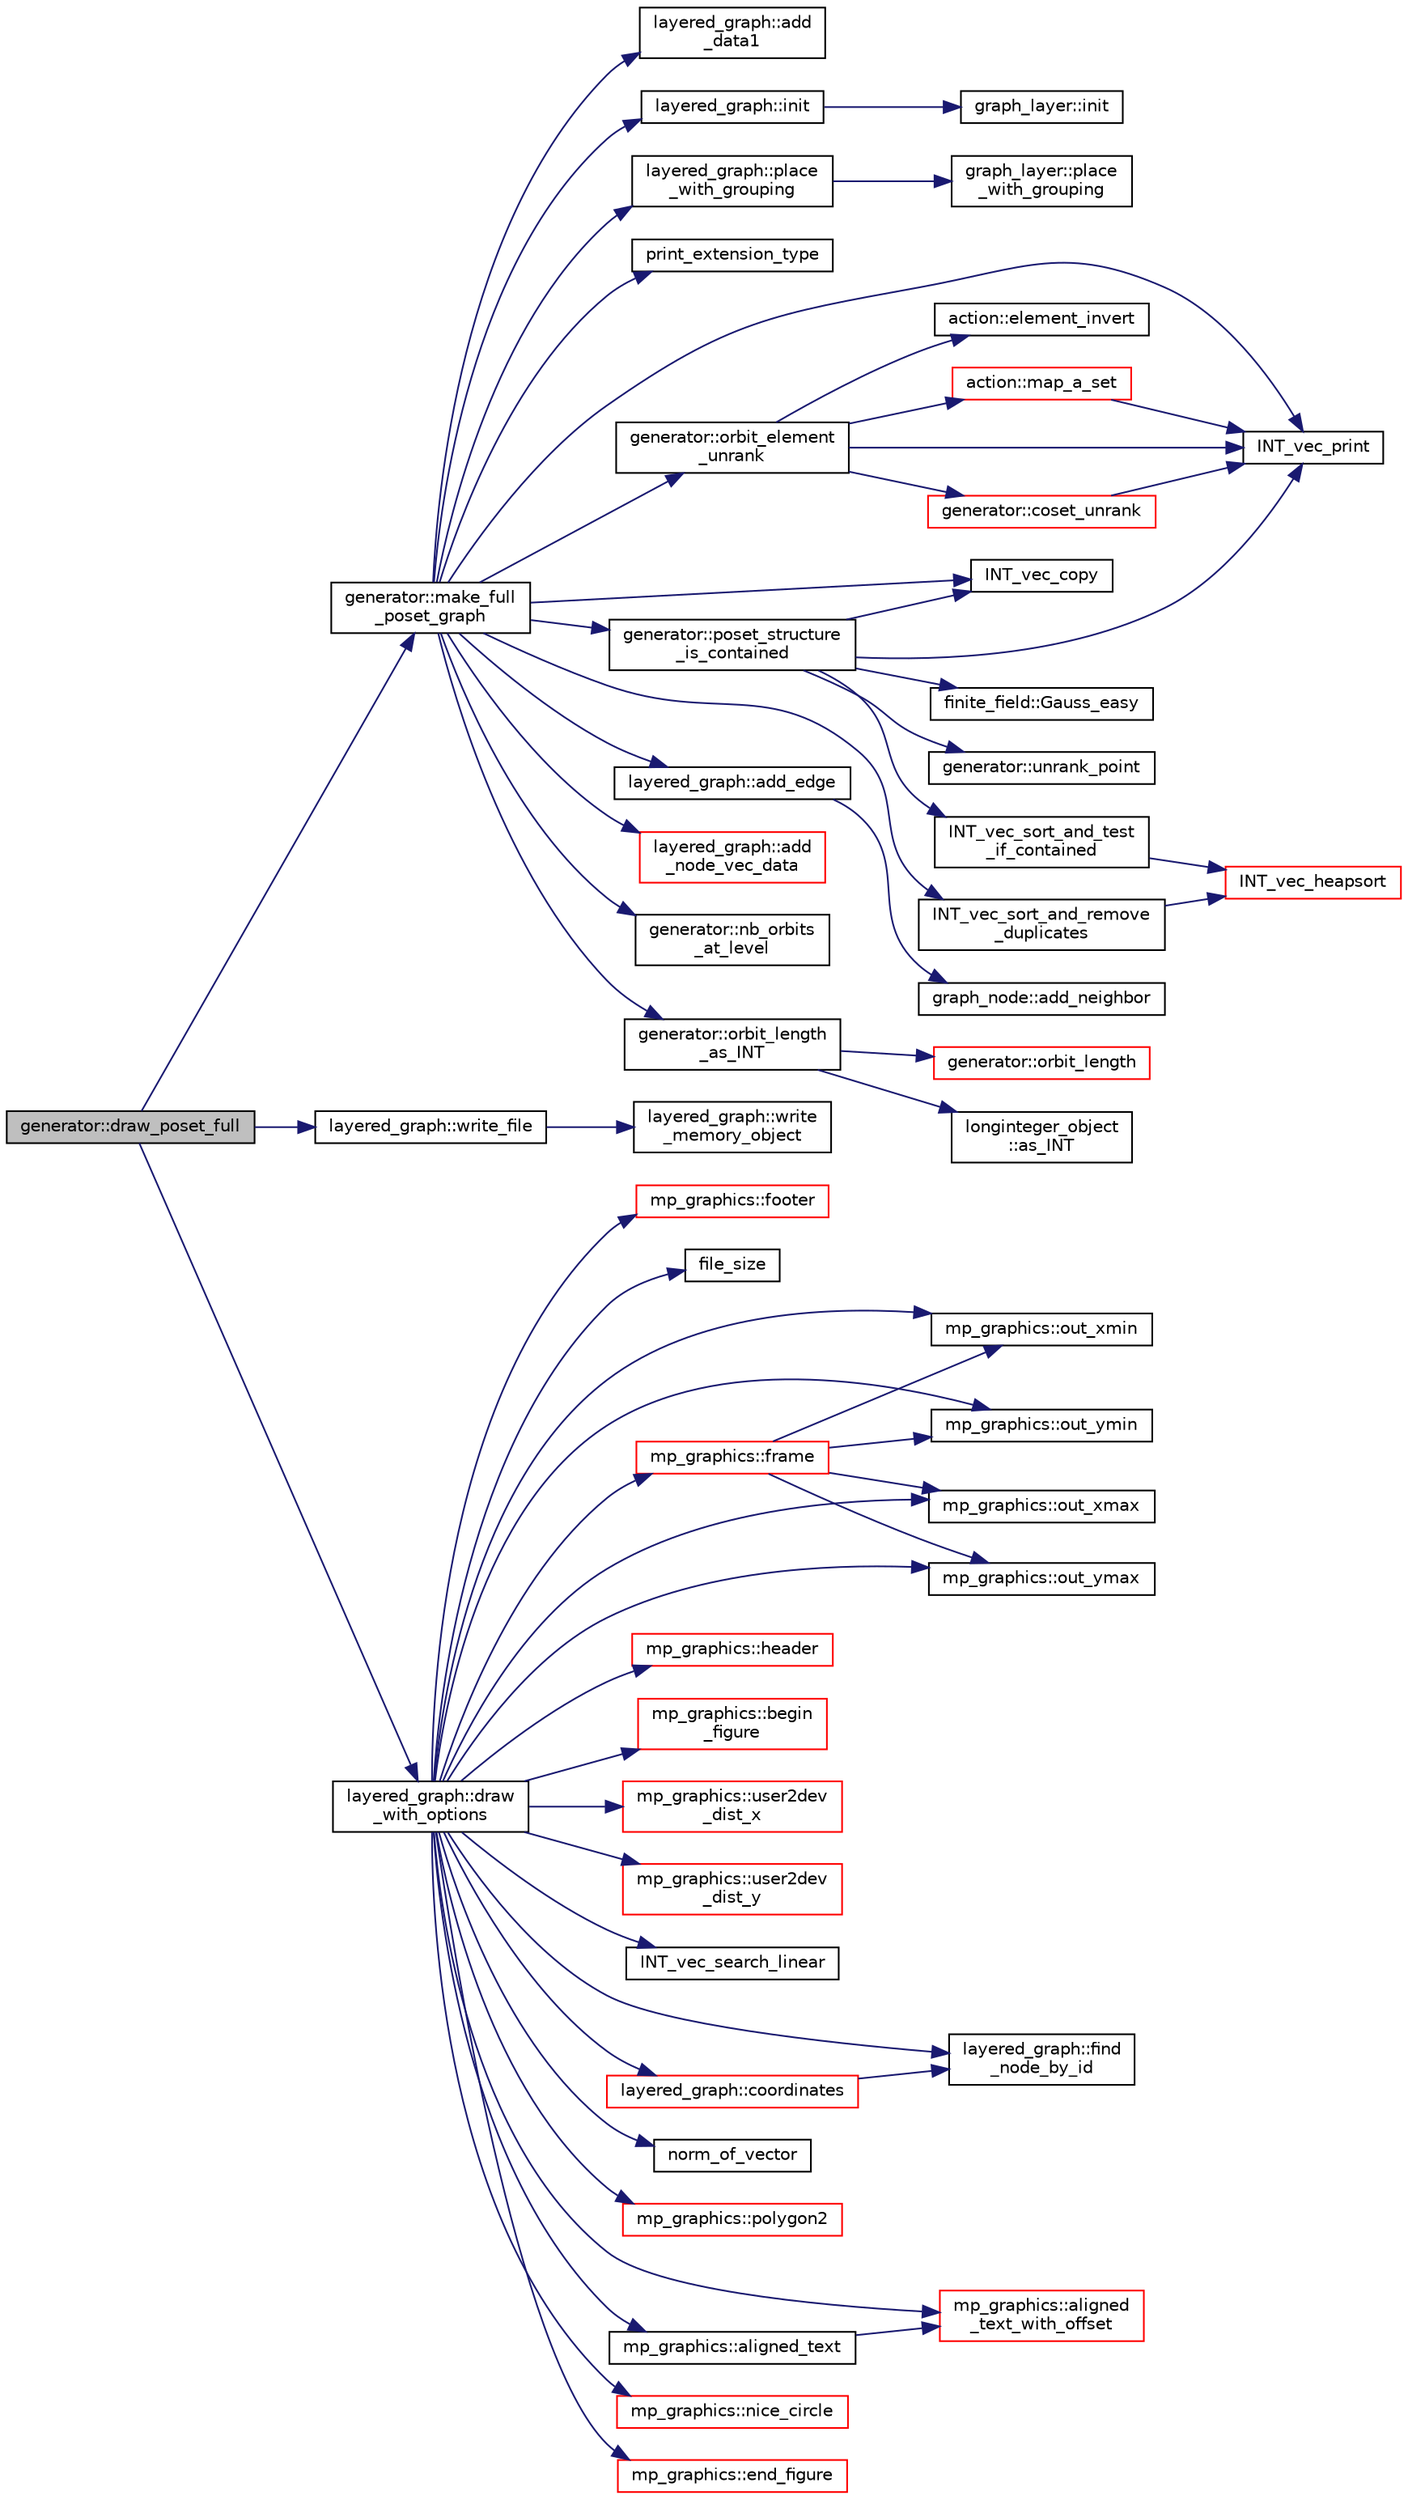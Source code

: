 digraph "generator::draw_poset_full"
{
  edge [fontname="Helvetica",fontsize="10",labelfontname="Helvetica",labelfontsize="10"];
  node [fontname="Helvetica",fontsize="10",shape=record];
  rankdir="LR";
  Node5133 [label="generator::draw_poset_full",height=0.2,width=0.4,color="black", fillcolor="grey75", style="filled", fontcolor="black"];
  Node5133 -> Node5134 [color="midnightblue",fontsize="10",style="solid",fontname="Helvetica"];
  Node5134 [label="generator::make_full\l_poset_graph",height=0.2,width=0.4,color="black", fillcolor="white", style="filled",URL="$d7/d73/classgenerator.html#ab6415c4a8fbcc54c470448935a95aa56"];
  Node5134 -> Node5135 [color="midnightblue",fontsize="10",style="solid",fontname="Helvetica"];
  Node5135 [label="generator::nb_orbits\l_at_level",height=0.2,width=0.4,color="black", fillcolor="white", style="filled",URL="$d7/d73/classgenerator.html#a020f3d8378448310d044a4a24fadf301"];
  Node5134 -> Node5136 [color="midnightblue",fontsize="10",style="solid",fontname="Helvetica"];
  Node5136 [label="generator::orbit_length\l_as_INT",height=0.2,width=0.4,color="black", fillcolor="white", style="filled",URL="$d7/d73/classgenerator.html#aecb478b303fd91af6a914f541906da39"];
  Node5136 -> Node5137 [color="midnightblue",fontsize="10",style="solid",fontname="Helvetica"];
  Node5137 [label="generator::orbit_length",height=0.2,width=0.4,color="red", fillcolor="white", style="filled",URL="$d7/d73/classgenerator.html#a38a102d644c03c18ad901f1a815a7f6c"];
  Node5136 -> Node5147 [color="midnightblue",fontsize="10",style="solid",fontname="Helvetica"];
  Node5147 [label="longinteger_object\l::as_INT",height=0.2,width=0.4,color="black", fillcolor="white", style="filled",URL="$dd/d7e/classlonginteger__object.html#afb992d4679a6741acc63c8bcba27971e"];
  Node5134 -> Node5148 [color="midnightblue",fontsize="10",style="solid",fontname="Helvetica"];
  Node5148 [label="layered_graph::add\l_data1",height=0.2,width=0.4,color="black", fillcolor="white", style="filled",URL="$da/db1/classlayered__graph.html#a008a6f2cb68387f41f8bf01cf5c0c957"];
  Node5134 -> Node5149 [color="midnightblue",fontsize="10",style="solid",fontname="Helvetica"];
  Node5149 [label="layered_graph::init",height=0.2,width=0.4,color="black", fillcolor="white", style="filled",URL="$da/db1/classlayered__graph.html#a3d3422898f1e8d31eb937fcc460dbac2"];
  Node5149 -> Node5150 [color="midnightblue",fontsize="10",style="solid",fontname="Helvetica"];
  Node5150 [label="graph_layer::init",height=0.2,width=0.4,color="black", fillcolor="white", style="filled",URL="$de/d87/classgraph__layer.html#a4b3e02d2069fb0127514a3d9ce000ff0"];
  Node5134 -> Node5151 [color="midnightblue",fontsize="10",style="solid",fontname="Helvetica"];
  Node5151 [label="layered_graph::place\l_with_grouping",height=0.2,width=0.4,color="black", fillcolor="white", style="filled",URL="$da/db1/classlayered__graph.html#a1b4f3b91e957060dc9375b9ce9c8b1a3"];
  Node5151 -> Node5152 [color="midnightblue",fontsize="10",style="solid",fontname="Helvetica"];
  Node5152 [label="graph_layer::place\l_with_grouping",height=0.2,width=0.4,color="black", fillcolor="white", style="filled",URL="$de/d87/classgraph__layer.html#a3a75deb6bc8d38d369004528b3d06f76"];
  Node5134 -> Node5153 [color="midnightblue",fontsize="10",style="solid",fontname="Helvetica"];
  Node5153 [label="print_extension_type",height=0.2,width=0.4,color="black", fillcolor="white", style="filled",URL="$da/d10/other_8h.html#ab39242254c1c0bce13010118473d8c74"];
  Node5134 -> Node5154 [color="midnightblue",fontsize="10",style="solid",fontname="Helvetica"];
  Node5154 [label="INT_vec_print",height=0.2,width=0.4,color="black", fillcolor="white", style="filled",URL="$df/dbf/sajeeb_8_c.html#a79a5901af0b47dd0d694109543c027fe"];
  Node5134 -> Node5155 [color="midnightblue",fontsize="10",style="solid",fontname="Helvetica"];
  Node5155 [label="INT_vec_sort_and_remove\l_duplicates",height=0.2,width=0.4,color="black", fillcolor="white", style="filled",URL="$d5/de2/foundations_2data__structures_2data__structures_8h.html#a160a164cfbea821ced70043337e22d18"];
  Node5155 -> Node5156 [color="midnightblue",fontsize="10",style="solid",fontname="Helvetica"];
  Node5156 [label="INT_vec_heapsort",height=0.2,width=0.4,color="red", fillcolor="white", style="filled",URL="$d4/dd7/sorting_8_c.html#a3590ad9987f801fbfc94634300182f39"];
  Node5134 -> Node5160 [color="midnightblue",fontsize="10",style="solid",fontname="Helvetica"];
  Node5160 [label="generator::orbit_element\l_unrank",height=0.2,width=0.4,color="black", fillcolor="white", style="filled",URL="$d7/d73/classgenerator.html#a26a8d0b1964170e19dcbd37fa0a4957f"];
  Node5160 -> Node5161 [color="midnightblue",fontsize="10",style="solid",fontname="Helvetica"];
  Node5161 [label="generator::coset_unrank",height=0.2,width=0.4,color="red", fillcolor="white", style="filled",URL="$d7/d73/classgenerator.html#a489f02ee804f130f666029a46020aaf6"];
  Node5161 -> Node5154 [color="midnightblue",fontsize="10",style="solid",fontname="Helvetica"];
  Node5160 -> Node5217 [color="midnightblue",fontsize="10",style="solid",fontname="Helvetica"];
  Node5217 [label="action::element_invert",height=0.2,width=0.4,color="black", fillcolor="white", style="filled",URL="$d2/d86/classaction.html#aa4bd01e338497714586636751fcef436"];
  Node5160 -> Node5551 [color="midnightblue",fontsize="10",style="solid",fontname="Helvetica"];
  Node5551 [label="action::map_a_set",height=0.2,width=0.4,color="red", fillcolor="white", style="filled",URL="$d2/d86/classaction.html#a600e542e5aeca2a46f18110e027947e0"];
  Node5551 -> Node5154 [color="midnightblue",fontsize="10",style="solid",fontname="Helvetica"];
  Node5160 -> Node5154 [color="midnightblue",fontsize="10",style="solid",fontname="Helvetica"];
  Node5134 -> Node5237 [color="midnightblue",fontsize="10",style="solid",fontname="Helvetica"];
  Node5237 [label="INT_vec_copy",height=0.2,width=0.4,color="black", fillcolor="white", style="filled",URL="$df/dbf/sajeeb_8_c.html#ac2d875e27e009af6ec04d17254d11075"];
  Node5134 -> Node5694 [color="midnightblue",fontsize="10",style="solid",fontname="Helvetica"];
  Node5694 [label="generator::poset_structure\l_is_contained",height=0.2,width=0.4,color="black", fillcolor="white", style="filled",URL="$d7/d73/classgenerator.html#a7744526e5820dc107488bbf0aa10a1db"];
  Node5694 -> Node5154 [color="midnightblue",fontsize="10",style="solid",fontname="Helvetica"];
  Node5694 -> Node5695 [color="midnightblue",fontsize="10",style="solid",fontname="Helvetica"];
  Node5695 [label="generator::unrank_point",height=0.2,width=0.4,color="black", fillcolor="white", style="filled",URL="$d7/d73/classgenerator.html#ad8842983b197430759b0588712c26693"];
  Node5694 -> Node5273 [color="midnightblue",fontsize="10",style="solid",fontname="Helvetica"];
  Node5273 [label="finite_field::Gauss_easy",height=0.2,width=0.4,color="black", fillcolor="white", style="filled",URL="$df/d5a/classfinite__field.html#a32761bf6c4a41f24b7193352127db8e7"];
  Node5694 -> Node5237 [color="midnightblue",fontsize="10",style="solid",fontname="Helvetica"];
  Node5694 -> Node5696 [color="midnightblue",fontsize="10",style="solid",fontname="Helvetica"];
  Node5696 [label="INT_vec_sort_and_test\l_if_contained",height=0.2,width=0.4,color="black", fillcolor="white", style="filled",URL="$d5/de2/foundations_2data__structures_2data__structures_8h.html#aa8b6dcb22480872d7cc0f7d2354026af"];
  Node5696 -> Node5156 [color="midnightblue",fontsize="10",style="solid",fontname="Helvetica"];
  Node5134 -> Node5697 [color="midnightblue",fontsize="10",style="solid",fontname="Helvetica"];
  Node5697 [label="layered_graph::add_edge",height=0.2,width=0.4,color="black", fillcolor="white", style="filled",URL="$da/db1/classlayered__graph.html#a018a287d904e5be8d95cf9a5b358f838"];
  Node5697 -> Node5698 [color="midnightblue",fontsize="10",style="solid",fontname="Helvetica"];
  Node5698 [label="graph_node::add_neighbor",height=0.2,width=0.4,color="black", fillcolor="white", style="filled",URL="$d6/d21/classgraph__node.html#a22cf1ed1de6059f37be3e8f778cbba09"];
  Node5134 -> Node5699 [color="midnightblue",fontsize="10",style="solid",fontname="Helvetica"];
  Node5699 [label="layered_graph::add\l_node_vec_data",height=0.2,width=0.4,color="red", fillcolor="white", style="filled",URL="$da/db1/classlayered__graph.html#a0d91c07f86a005655748c99cff1b895f"];
  Node5133 -> Node5701 [color="midnightblue",fontsize="10",style="solid",fontname="Helvetica"];
  Node5701 [label="layered_graph::write_file",height=0.2,width=0.4,color="black", fillcolor="white", style="filled",URL="$da/db1/classlayered__graph.html#aa6be0def70df293f8e50a6aadcbd5d89"];
  Node5701 -> Node5702 [color="midnightblue",fontsize="10",style="solid",fontname="Helvetica"];
  Node5702 [label="layered_graph::write\l_memory_object",height=0.2,width=0.4,color="black", fillcolor="white", style="filled",URL="$da/db1/classlayered__graph.html#a9fd9630354f493941c8407da7c5e4a92"];
  Node5133 -> Node5703 [color="midnightblue",fontsize="10",style="solid",fontname="Helvetica"];
  Node5703 [label="layered_graph::draw\l_with_options",height=0.2,width=0.4,color="black", fillcolor="white", style="filled",URL="$da/db1/classlayered__graph.html#a4c76e40c6cf5bfb2ab2df20c33e846bc"];
  Node5703 -> Node5704 [color="midnightblue",fontsize="10",style="solid",fontname="Helvetica"];
  Node5704 [label="mp_graphics::out_xmin",height=0.2,width=0.4,color="black", fillcolor="white", style="filled",URL="$da/d2c/classmp__graphics.html#a565bfb3987a4e246e3fd61d15c714ee7"];
  Node5703 -> Node5705 [color="midnightblue",fontsize="10",style="solid",fontname="Helvetica"];
  Node5705 [label="mp_graphics::out_ymin",height=0.2,width=0.4,color="black", fillcolor="white", style="filled",URL="$da/d2c/classmp__graphics.html#a01d97c3ec8360a3c2244aa895e2b9c9e"];
  Node5703 -> Node5706 [color="midnightblue",fontsize="10",style="solid",fontname="Helvetica"];
  Node5706 [label="mp_graphics::out_xmax",height=0.2,width=0.4,color="black", fillcolor="white", style="filled",URL="$da/d2c/classmp__graphics.html#af0f66267f65077db72afeb0ce0b8df31"];
  Node5703 -> Node5707 [color="midnightblue",fontsize="10",style="solid",fontname="Helvetica"];
  Node5707 [label="mp_graphics::out_ymax",height=0.2,width=0.4,color="black", fillcolor="white", style="filled",URL="$da/d2c/classmp__graphics.html#a16d4b00f27d431c20c08840b6043cc7f"];
  Node5703 -> Node5708 [color="midnightblue",fontsize="10",style="solid",fontname="Helvetica"];
  Node5708 [label="mp_graphics::header",height=0.2,width=0.4,color="red", fillcolor="white", style="filled",URL="$da/d2c/classmp__graphics.html#ad500b1cac8c75bf8a2f2ac78938c4e30"];
  Node5703 -> Node5712 [color="midnightblue",fontsize="10",style="solid",fontname="Helvetica"];
  Node5712 [label="mp_graphics::begin\l_figure",height=0.2,width=0.4,color="red", fillcolor="white", style="filled",URL="$da/d2c/classmp__graphics.html#a5755257d778fb161984a756d0ad9c600"];
  Node5703 -> Node5714 [color="midnightblue",fontsize="10",style="solid",fontname="Helvetica"];
  Node5714 [label="mp_graphics::frame",height=0.2,width=0.4,color="red", fillcolor="white", style="filled",URL="$da/d2c/classmp__graphics.html#a4094becb93ac234f2f3ebd1be83d10ff"];
  Node5714 -> Node5704 [color="midnightblue",fontsize="10",style="solid",fontname="Helvetica"];
  Node5714 -> Node5706 [color="midnightblue",fontsize="10",style="solid",fontname="Helvetica"];
  Node5714 -> Node5705 [color="midnightblue",fontsize="10",style="solid",fontname="Helvetica"];
  Node5714 -> Node5707 [color="midnightblue",fontsize="10",style="solid",fontname="Helvetica"];
  Node5703 -> Node5732 [color="midnightblue",fontsize="10",style="solid",fontname="Helvetica"];
  Node5732 [label="mp_graphics::user2dev\l_dist_x",height=0.2,width=0.4,color="red", fillcolor="white", style="filled",URL="$da/d2c/classmp__graphics.html#a0c6b0bda2fbf3a7baa984eba08a87478"];
  Node5703 -> Node5734 [color="midnightblue",fontsize="10",style="solid",fontname="Helvetica"];
  Node5734 [label="mp_graphics::user2dev\l_dist_y",height=0.2,width=0.4,color="red", fillcolor="white", style="filled",URL="$da/d2c/classmp__graphics.html#acc9d05db077346e4fc8850bc80e9c96c"];
  Node5703 -> Node5736 [color="midnightblue",fontsize="10",style="solid",fontname="Helvetica"];
  Node5736 [label="INT_vec_search_linear",height=0.2,width=0.4,color="black", fillcolor="white", style="filled",URL="$d5/de2/foundations_2data__structures_2data__structures_8h.html#ad0aa35e081da3ba3cc8841bf086ba9aa"];
  Node5703 -> Node5737 [color="midnightblue",fontsize="10",style="solid",fontname="Helvetica"];
  Node5737 [label="layered_graph::coordinates",height=0.2,width=0.4,color="red", fillcolor="white", style="filled",URL="$da/db1/classlayered__graph.html#abbe593a1640471038ad4d5264416e19c"];
  Node5737 -> Node5738 [color="midnightblue",fontsize="10",style="solid",fontname="Helvetica"];
  Node5738 [label="layered_graph::find\l_node_by_id",height=0.2,width=0.4,color="black", fillcolor="white", style="filled",URL="$da/db1/classlayered__graph.html#a380a87fc8f87f526f71e13670fe5ef12"];
  Node5703 -> Node5738 [color="midnightblue",fontsize="10",style="solid",fontname="Helvetica"];
  Node5703 -> Node5740 [color="midnightblue",fontsize="10",style="solid",fontname="Helvetica"];
  Node5740 [label="norm_of_vector",height=0.2,width=0.4,color="black", fillcolor="white", style="filled",URL="$d6/d32/layered__graph_8_c.html#a4778f1c458356058461e7eff396897ce"];
  Node5703 -> Node5741 [color="midnightblue",fontsize="10",style="solid",fontname="Helvetica"];
  Node5741 [label="mp_graphics::polygon2",height=0.2,width=0.4,color="red", fillcolor="white", style="filled",URL="$da/d2c/classmp__graphics.html#ad4052be9dec4eeef879dcc8ca6d85d71"];
  Node5703 -> Node5742 [color="midnightblue",fontsize="10",style="solid",fontname="Helvetica"];
  Node5742 [label="mp_graphics::aligned\l_text_with_offset",height=0.2,width=0.4,color="red", fillcolor="white", style="filled",URL="$da/d2c/classmp__graphics.html#a3b5a8558ee721bd8b9ed36e732317679"];
  Node5703 -> Node5749 [color="midnightblue",fontsize="10",style="solid",fontname="Helvetica"];
  Node5749 [label="mp_graphics::nice_circle",height=0.2,width=0.4,color="red", fillcolor="white", style="filled",URL="$da/d2c/classmp__graphics.html#a29055ee6a26b527757614c4e75911ade"];
  Node5703 -> Node5756 [color="midnightblue",fontsize="10",style="solid",fontname="Helvetica"];
  Node5756 [label="mp_graphics::aligned_text",height=0.2,width=0.4,color="black", fillcolor="white", style="filled",URL="$da/d2c/classmp__graphics.html#a52ca0d0e39640fe15c6a8bd8633c9e5a"];
  Node5756 -> Node5742 [color="midnightblue",fontsize="10",style="solid",fontname="Helvetica"];
  Node5703 -> Node5757 [color="midnightblue",fontsize="10",style="solid",fontname="Helvetica"];
  Node5757 [label="mp_graphics::end_figure",height=0.2,width=0.4,color="red", fillcolor="white", style="filled",URL="$da/d2c/classmp__graphics.html#af7e758a9c83d809d033e1d18752d2925"];
  Node5703 -> Node5759 [color="midnightblue",fontsize="10",style="solid",fontname="Helvetica"];
  Node5759 [label="mp_graphics::footer",height=0.2,width=0.4,color="red", fillcolor="white", style="filled",URL="$da/d2c/classmp__graphics.html#a20ae36e3dae7401578c7623f73419fe8"];
  Node5703 -> Node5763 [color="midnightblue",fontsize="10",style="solid",fontname="Helvetica"];
  Node5763 [label="file_size",height=0.2,width=0.4,color="black", fillcolor="white", style="filled",URL="$df/dbf/sajeeb_8_c.html#a5c37cf5785204b6e9adf647dc14d0e50"];
}
